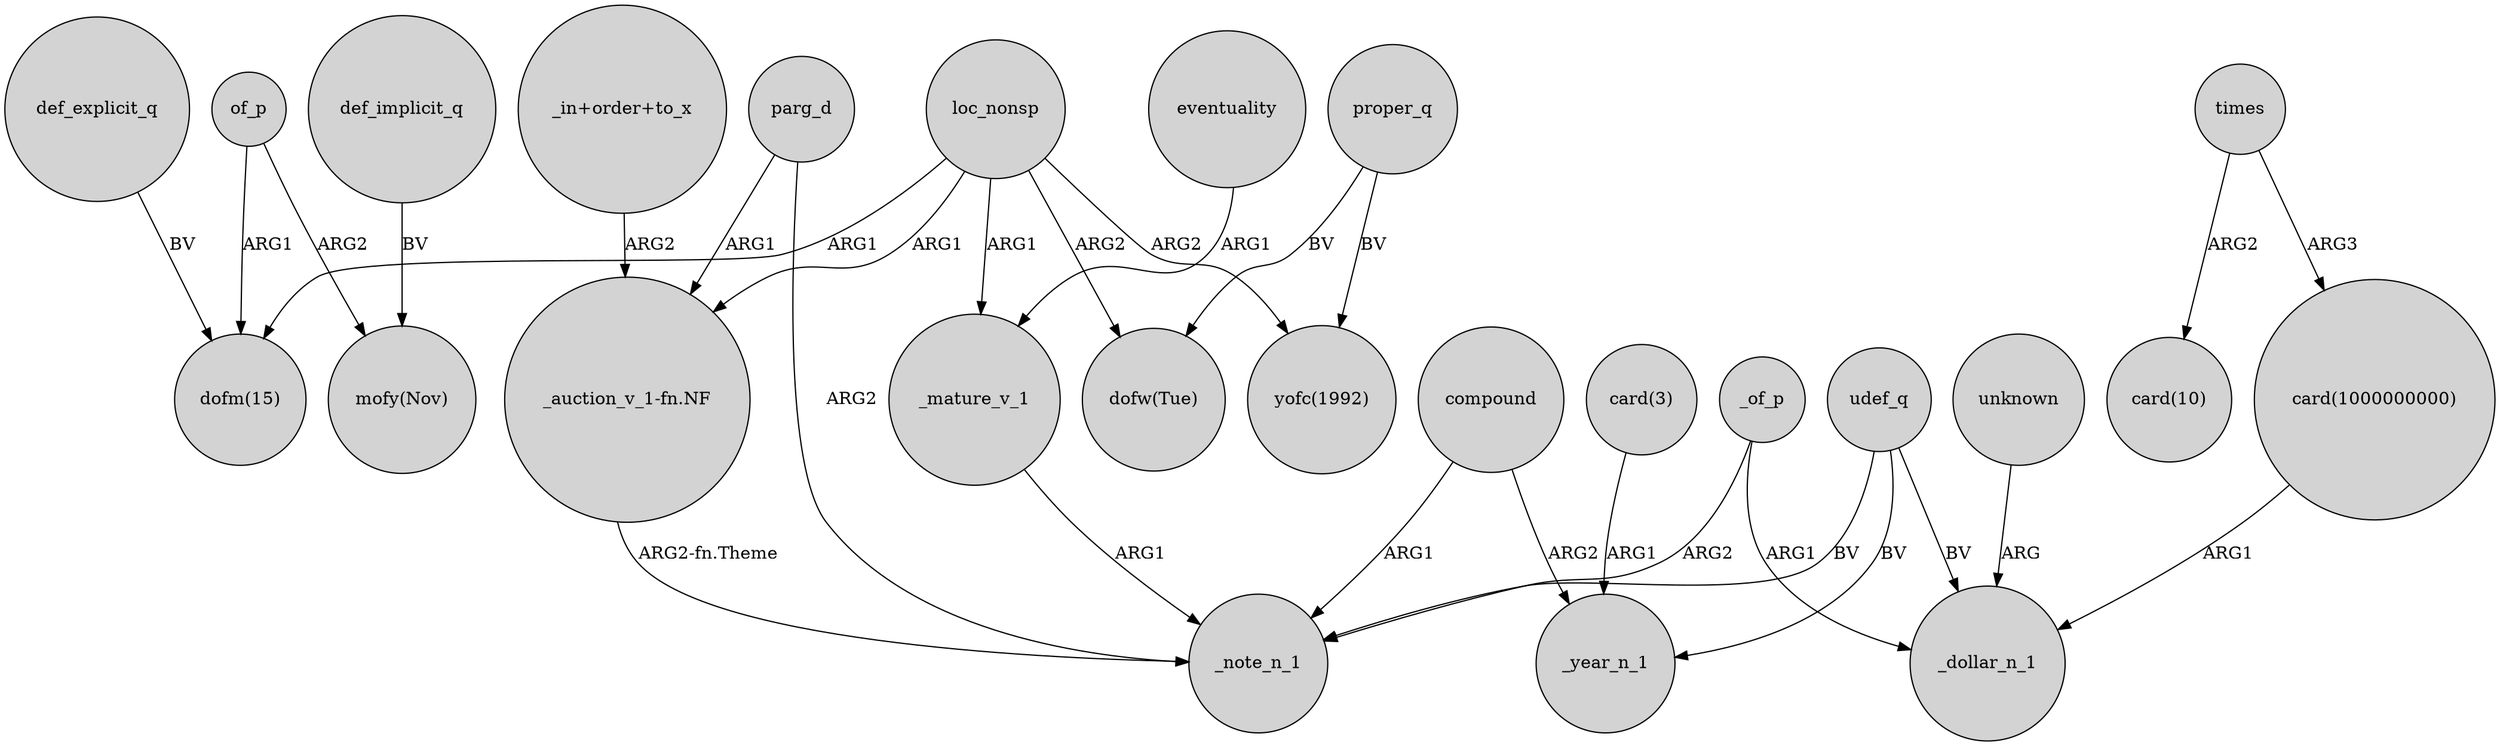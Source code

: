digraph {
	node [shape=circle style=filled]
	loc_nonsp -> "dofm(15)" [label=ARG1]
	def_explicit_q -> "dofm(15)" [label=BV]
	eventuality -> _mature_v_1 [label=ARG1]
	compound -> _note_n_1 [label=ARG1]
	_of_p -> _dollar_n_1 [label=ARG1]
	proper_q -> "yofc(1992)" [label=BV]
	_of_p -> _note_n_1 [label=ARG2]
	"_in+order+to_x" -> "_auction_v_1-fn.NF" [label=ARG2]
	unknown -> _dollar_n_1 [label=ARG]
	proper_q -> "dofw(Tue)" [label=BV]
	times -> "card(1000000000)" [label=ARG3]
	loc_nonsp -> _mature_v_1 [label=ARG1]
	loc_nonsp -> "yofc(1992)" [label=ARG2]
	loc_nonsp -> "_auction_v_1-fn.NF" [label=ARG1]
	loc_nonsp -> "dofw(Tue)" [label=ARG2]
	parg_d -> "_auction_v_1-fn.NF" [label=ARG1]
	times -> "card(10)" [label=ARG2]
	_mature_v_1 -> _note_n_1 [label=ARG1]
	"card(3)" -> _year_n_1 [label=ARG1]
	compound -> _year_n_1 [label=ARG2]
	"_auction_v_1-fn.NF" -> _note_n_1 [label="ARG2-fn.Theme"]
	udef_q -> _year_n_1 [label=BV]
	of_p -> "mofy(Nov)" [label=ARG2]
	parg_d -> _note_n_1 [label=ARG2]
	def_implicit_q -> "mofy(Nov)" [label=BV]
	"card(1000000000)" -> _dollar_n_1 [label=ARG1]
	of_p -> "dofm(15)" [label=ARG1]
	udef_q -> _note_n_1 [label=BV]
	udef_q -> _dollar_n_1 [label=BV]
}
